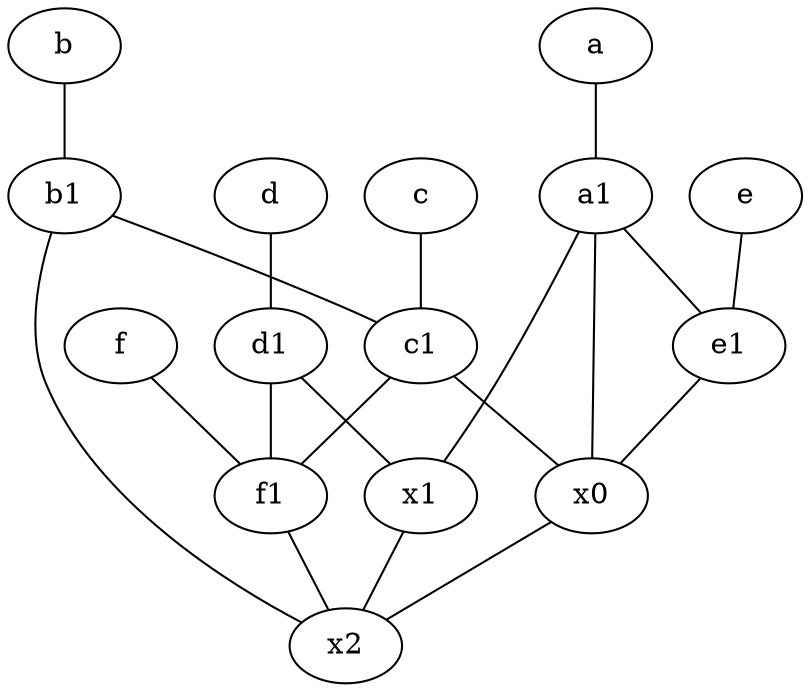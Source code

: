 graph {
	node [labelfontsize=50]
	b1 [labelfontsize=50 pos="9,4!"]
	c [labelfontsize=50 pos="4.5,2!"]
	a1 [labelfontsize=50 pos="8,3!"]
	d [labelfontsize=50 pos="2,5!"]
	e1 [labelfontsize=50 pos="7,7!"]
	f1 [labelfontsize=50 pos="3,8!"]
	f [labelfontsize=50 pos="3,9!"]
	x1 [labelfontsize=50]
	a [labelfontsize=50 pos="8,2!"]
	b [labelfontsize=50 pos="10,4!"]
	x0 [labelfontsize=50]
	x2 [labelfontsize=50]
	c1 [labelfontsize=50 pos="4.5,3!"]
	e [labelfontsize=50 pos="7,9!"]
	d1 [labelfontsize=50 pos="3,5!"]
	c1 -- f1
	a1 -- x1
	b1 -- x2
	a1 -- x0
	b1 -- c1
	c -- c1
	e -- e1
	d1 -- x1
	x0 -- x2
	x1 -- x2
	c1 -- x0
	e1 -- x0
	f1 -- x2
	b -- b1
	a -- a1
	a1 -- e1
	f -- f1
	d1 -- f1
	d -- d1
}
